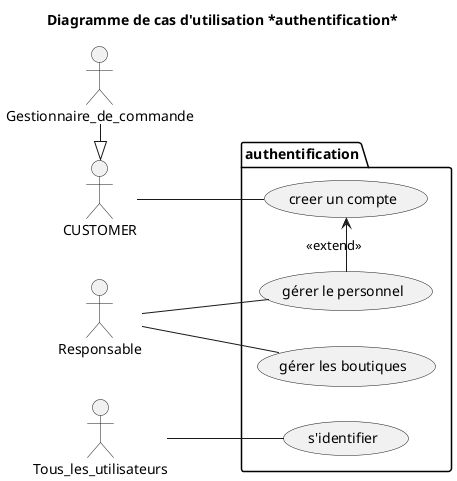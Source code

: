 @startuml 03_authentification
title Diagramme de cas d'utilisation *authentification*

actor Gestionnaire_de_commande as GESTCMD
' actor Client as CUSTOMER
' actor Gestionnaire_de_stock as GESTSTOCK
' actor Pizzaiolo as PZLO
actor Responsable as BOSS
' actor Banque <<system>> as BANK

package authentification{
    left to right direction
    (creer un compte) as REGISTER
    (gérer le personnel) as MANAGE_EMPL
    (s'identifier) as LOGIN
    (gérer les boutiques) as STORE
}
MANAGE_EMPL -> REGISTER: <<extend>>
CUSTOMER -- REGISTER
GESTCMD -|> CUSTOMER
BOSS -- MANAGE_EMPL
BOSS -- STORE
Tous_les_utilisateurs -- LOGIN

@enduml


